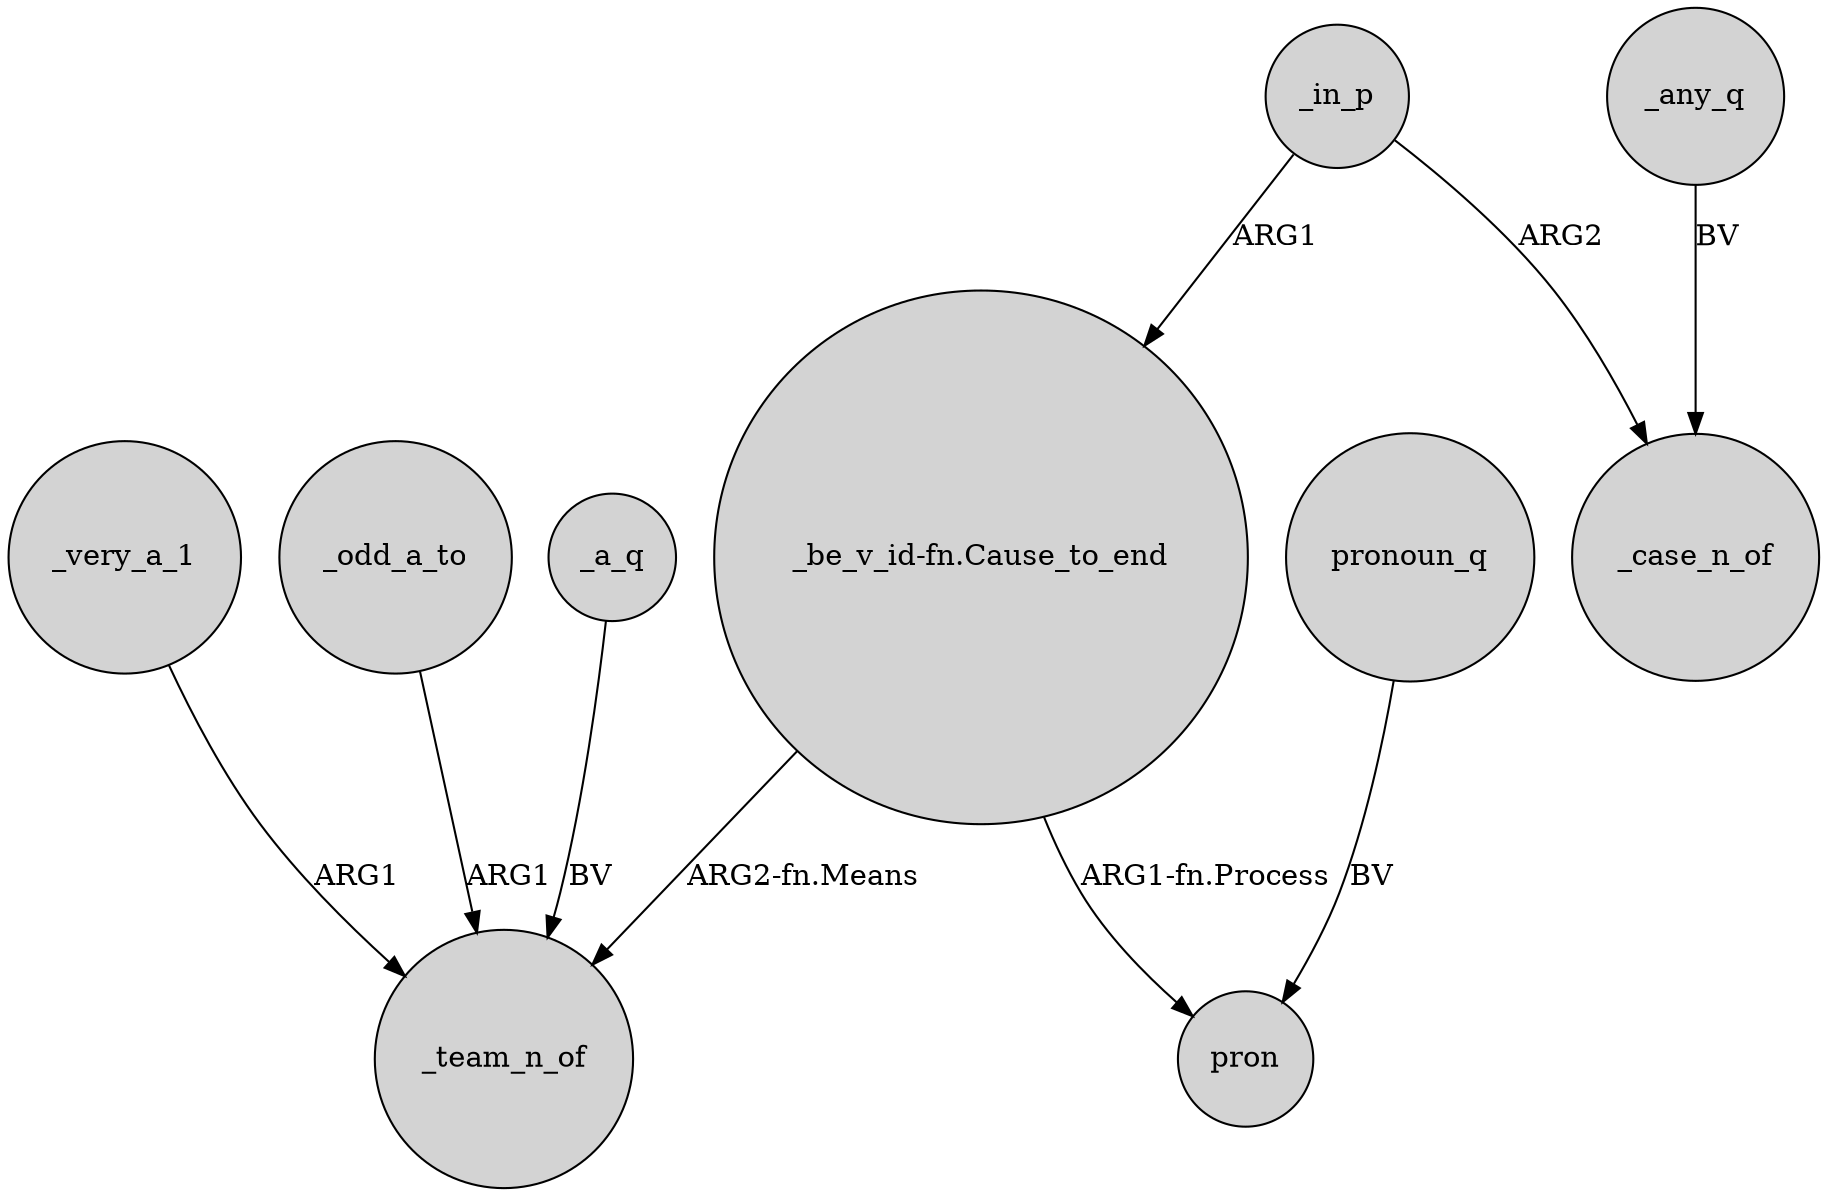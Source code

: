 digraph {
	node [shape=circle style=filled]
	"_be_v_id-fn.Cause_to_end" -> _team_n_of [label="ARG2-fn.Means"]
	_odd_a_to -> _team_n_of [label=ARG1]
	_in_p -> "_be_v_id-fn.Cause_to_end" [label=ARG1]
	_any_q -> _case_n_of [label=BV]
	_a_q -> _team_n_of [label=BV]
	pronoun_q -> pron [label=BV]
	"_be_v_id-fn.Cause_to_end" -> pron [label="ARG1-fn.Process"]
	_in_p -> _case_n_of [label=ARG2]
	_very_a_1 -> _team_n_of [label=ARG1]
}
